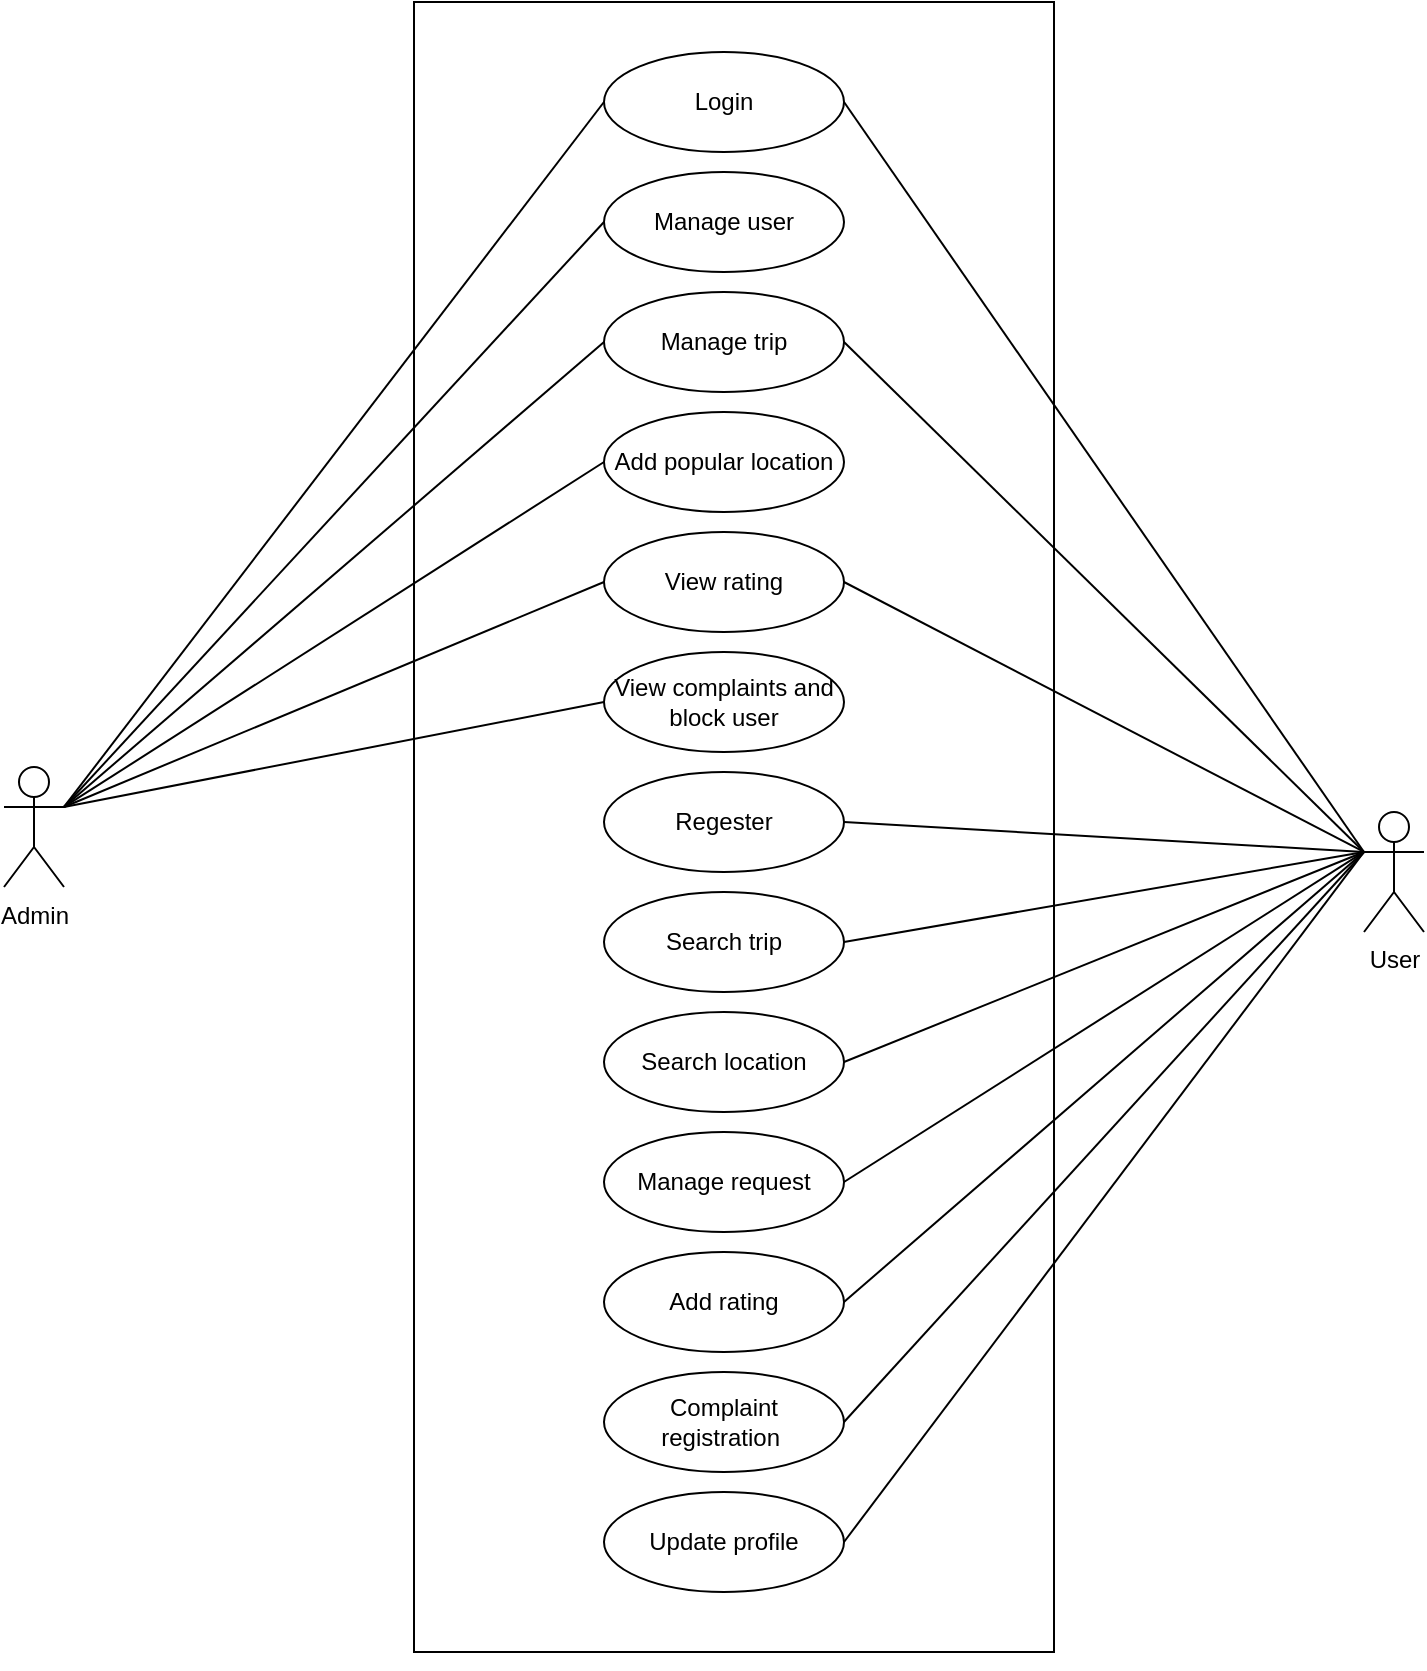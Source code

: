 <mxfile version="24.7.5">
  <diagram name="Page-1" id="822b0af5-4adb-64df-f703-e8dfc1f81529">
    <mxGraphModel dx="819" dy="542" grid="1" gridSize="10" guides="1" tooltips="1" connect="1" arrows="1" fold="1" page="1" pageScale="1" pageWidth="850" pageHeight="1100" background="none" math="0" shadow="0">
      <root>
        <mxCell id="0" />
        <mxCell id="1" parent="0" />
        <mxCell id="L-Ci9LkwCqcN3MqNQYyY-2" value="" style="rounded=0;whiteSpace=wrap;html=1;" vertex="1" parent="1">
          <mxGeometry x="265" y="35" width="320" height="825" as="geometry" />
        </mxCell>
        <mxCell id="L-Ci9LkwCqcN3MqNQYyY-3" value="Admin" style="shape=umlActor;verticalLabelPosition=bottom;verticalAlign=top;html=1;" vertex="1" parent="1">
          <mxGeometry x="60" y="417.5" width="30" height="60" as="geometry" />
        </mxCell>
        <mxCell id="L-Ci9LkwCqcN3MqNQYyY-4" value="User" style="shape=umlActor;verticalLabelPosition=bottom;verticalAlign=top;html=1;" vertex="1" parent="1">
          <mxGeometry x="740" y="440" width="30" height="60" as="geometry" />
        </mxCell>
        <mxCell id="L-Ci9LkwCqcN3MqNQYyY-8" value="Login" style="ellipse;whiteSpace=wrap;html=1;" vertex="1" parent="1">
          <mxGeometry x="360" y="60" width="120" height="50" as="geometry" />
        </mxCell>
        <mxCell id="L-Ci9LkwCqcN3MqNQYyY-9" value="Manage user" style="ellipse;whiteSpace=wrap;html=1;" vertex="1" parent="1">
          <mxGeometry x="360" y="120" width="120" height="50" as="geometry" />
        </mxCell>
        <mxCell id="L-Ci9LkwCqcN3MqNQYyY-10" value="Manage trip" style="ellipse;whiteSpace=wrap;html=1;" vertex="1" parent="1">
          <mxGeometry x="360" y="180" width="120" height="50" as="geometry" />
        </mxCell>
        <mxCell id="L-Ci9LkwCqcN3MqNQYyY-11" value="Add popular location" style="ellipse;whiteSpace=wrap;html=1;" vertex="1" parent="1">
          <mxGeometry x="360" y="240" width="120" height="50" as="geometry" />
        </mxCell>
        <mxCell id="L-Ci9LkwCqcN3MqNQYyY-12" value="View rating" style="ellipse;whiteSpace=wrap;html=1;" vertex="1" parent="1">
          <mxGeometry x="360" y="300" width="120" height="50" as="geometry" />
        </mxCell>
        <mxCell id="L-Ci9LkwCqcN3MqNQYyY-13" value="View complaints and block user" style="ellipse;whiteSpace=wrap;html=1;" vertex="1" parent="1">
          <mxGeometry x="360" y="360" width="120" height="50" as="geometry" />
        </mxCell>
        <mxCell id="L-Ci9LkwCqcN3MqNQYyY-14" value="Regester" style="ellipse;whiteSpace=wrap;html=1;" vertex="1" parent="1">
          <mxGeometry x="360" y="420" width="120" height="50" as="geometry" />
        </mxCell>
        <mxCell id="L-Ci9LkwCqcN3MqNQYyY-15" value="Search trip" style="ellipse;whiteSpace=wrap;html=1;" vertex="1" parent="1">
          <mxGeometry x="360" y="480" width="120" height="50" as="geometry" />
        </mxCell>
        <mxCell id="L-Ci9LkwCqcN3MqNQYyY-19" value="Update profile" style="ellipse;whiteSpace=wrap;html=1;" vertex="1" parent="1">
          <mxGeometry x="360" y="780" width="120" height="50" as="geometry" />
        </mxCell>
        <mxCell id="L-Ci9LkwCqcN3MqNQYyY-20" value="Complaint registration&amp;nbsp;" style="ellipse;whiteSpace=wrap;html=1;" vertex="1" parent="1">
          <mxGeometry x="360" y="720" width="120" height="50" as="geometry" />
        </mxCell>
        <mxCell id="L-Ci9LkwCqcN3MqNQYyY-21" value="Manage request" style="ellipse;whiteSpace=wrap;html=1;" vertex="1" parent="1">
          <mxGeometry x="360" y="600" width="120" height="50" as="geometry" />
        </mxCell>
        <mxCell id="L-Ci9LkwCqcN3MqNQYyY-22" value="Add rating" style="ellipse;whiteSpace=wrap;html=1;" vertex="1" parent="1">
          <mxGeometry x="360" y="660" width="120" height="50" as="geometry" />
        </mxCell>
        <mxCell id="L-Ci9LkwCqcN3MqNQYyY-23" value="Search location" style="ellipse;whiteSpace=wrap;html=1;" vertex="1" parent="1">
          <mxGeometry x="360" y="540" width="120" height="50" as="geometry" />
        </mxCell>
        <mxCell id="L-Ci9LkwCqcN3MqNQYyY-24" style="edgeStyle=orthogonalEdgeStyle;rounded=0;orthogonalLoop=1;jettySize=auto;html=1;exitX=0.5;exitY=1;exitDx=0;exitDy=0;" edge="1" parent="1" source="L-Ci9LkwCqcN3MqNQYyY-2" target="L-Ci9LkwCqcN3MqNQYyY-2">
          <mxGeometry relative="1" as="geometry" />
        </mxCell>
        <mxCell id="L-Ci9LkwCqcN3MqNQYyY-28" value="" style="endArrow=none;html=1;rounded=0;entryX=0;entryY=0.5;entryDx=0;entryDy=0;exitX=1;exitY=0.333;exitDx=0;exitDy=0;exitPerimeter=0;" edge="1" parent="1" source="L-Ci9LkwCqcN3MqNQYyY-3" target="L-Ci9LkwCqcN3MqNQYyY-8">
          <mxGeometry width="50" height="50" relative="1" as="geometry">
            <mxPoint x="320" y="360" as="sourcePoint" />
            <mxPoint x="370" y="310" as="targetPoint" />
          </mxGeometry>
        </mxCell>
        <mxCell id="L-Ci9LkwCqcN3MqNQYyY-29" value="" style="endArrow=none;html=1;rounded=0;entryX=0;entryY=0.5;entryDx=0;entryDy=0;exitX=1;exitY=0.333;exitDx=0;exitDy=0;exitPerimeter=0;" edge="1" parent="1" source="L-Ci9LkwCqcN3MqNQYyY-3" target="L-Ci9LkwCqcN3MqNQYyY-9">
          <mxGeometry width="50" height="50" relative="1" as="geometry">
            <mxPoint x="320" y="360" as="sourcePoint" />
            <mxPoint x="370" y="310" as="targetPoint" />
          </mxGeometry>
        </mxCell>
        <mxCell id="L-Ci9LkwCqcN3MqNQYyY-30" value="" style="endArrow=none;html=1;rounded=0;exitX=0;exitY=0.5;exitDx=0;exitDy=0;entryX=1;entryY=0.333;entryDx=0;entryDy=0;entryPerimeter=0;" edge="1" parent="1" source="L-Ci9LkwCqcN3MqNQYyY-10" target="L-Ci9LkwCqcN3MqNQYyY-3">
          <mxGeometry width="50" height="50" relative="1" as="geometry">
            <mxPoint x="320" y="360" as="sourcePoint" />
            <mxPoint x="370" y="310" as="targetPoint" />
          </mxGeometry>
        </mxCell>
        <mxCell id="L-Ci9LkwCqcN3MqNQYyY-31" value="" style="endArrow=none;html=1;rounded=0;entryX=1;entryY=0.5;entryDx=0;entryDy=0;" edge="1" parent="1" target="L-Ci9LkwCqcN3MqNQYyY-10">
          <mxGeometry width="50" height="50" relative="1" as="geometry">
            <mxPoint x="740" y="460" as="sourcePoint" />
            <mxPoint x="370" y="310" as="targetPoint" />
          </mxGeometry>
        </mxCell>
        <mxCell id="L-Ci9LkwCqcN3MqNQYyY-32" value="" style="endArrow=none;html=1;rounded=0;exitX=1;exitY=0.333;exitDx=0;exitDy=0;exitPerimeter=0;entryX=0;entryY=0.5;entryDx=0;entryDy=0;" edge="1" parent="1" source="L-Ci9LkwCqcN3MqNQYyY-3" target="L-Ci9LkwCqcN3MqNQYyY-11">
          <mxGeometry width="50" height="50" relative="1" as="geometry">
            <mxPoint x="320" y="360" as="sourcePoint" />
            <mxPoint x="370" y="310" as="targetPoint" />
          </mxGeometry>
        </mxCell>
        <mxCell id="L-Ci9LkwCqcN3MqNQYyY-34" value="" style="endArrow=none;html=1;rounded=0;exitX=1;exitY=0.333;exitDx=0;exitDy=0;exitPerimeter=0;entryX=0;entryY=0.5;entryDx=0;entryDy=0;" edge="1" parent="1" source="L-Ci9LkwCqcN3MqNQYyY-3" target="L-Ci9LkwCqcN3MqNQYyY-12">
          <mxGeometry width="50" height="50" relative="1" as="geometry">
            <mxPoint x="320" y="360" as="sourcePoint" />
            <mxPoint x="370" y="310" as="targetPoint" />
          </mxGeometry>
        </mxCell>
        <mxCell id="L-Ci9LkwCqcN3MqNQYyY-36" value="" style="endArrow=none;html=1;rounded=0;entryX=0;entryY=0.5;entryDx=0;entryDy=0;exitX=1;exitY=0.333;exitDx=0;exitDy=0;exitPerimeter=0;" edge="1" parent="1" source="L-Ci9LkwCqcN3MqNQYyY-3" target="L-Ci9LkwCqcN3MqNQYyY-13">
          <mxGeometry width="50" height="50" relative="1" as="geometry">
            <mxPoint x="320" y="360" as="sourcePoint" />
            <mxPoint x="370" y="310" as="targetPoint" />
          </mxGeometry>
        </mxCell>
        <mxCell id="L-Ci9LkwCqcN3MqNQYyY-37" value="" style="endArrow=none;html=1;rounded=0;entryX=1;entryY=0.5;entryDx=0;entryDy=0;exitX=0;exitY=0.333;exitDx=0;exitDy=0;exitPerimeter=0;" edge="1" parent="1" source="L-Ci9LkwCqcN3MqNQYyY-4" target="L-Ci9LkwCqcN3MqNQYyY-12">
          <mxGeometry width="50" height="50" relative="1" as="geometry">
            <mxPoint x="320" y="360" as="sourcePoint" />
            <mxPoint x="370" y="310" as="targetPoint" />
          </mxGeometry>
        </mxCell>
        <mxCell id="L-Ci9LkwCqcN3MqNQYyY-38" value="" style="endArrow=none;html=1;rounded=0;entryX=1;entryY=0.5;entryDx=0;entryDy=0;exitX=0;exitY=0.333;exitDx=0;exitDy=0;exitPerimeter=0;" edge="1" parent="1" source="L-Ci9LkwCqcN3MqNQYyY-4" target="L-Ci9LkwCqcN3MqNQYyY-14">
          <mxGeometry width="50" height="50" relative="1" as="geometry">
            <mxPoint x="320" y="360" as="sourcePoint" />
            <mxPoint x="370" y="310" as="targetPoint" />
          </mxGeometry>
        </mxCell>
        <mxCell id="L-Ci9LkwCqcN3MqNQYyY-39" value="" style="endArrow=none;html=1;rounded=0;entryX=1;entryY=0.5;entryDx=0;entryDy=0;exitX=0;exitY=0.333;exitDx=0;exitDy=0;exitPerimeter=0;" edge="1" parent="1" source="L-Ci9LkwCqcN3MqNQYyY-4" target="L-Ci9LkwCqcN3MqNQYyY-15">
          <mxGeometry width="50" height="50" relative="1" as="geometry">
            <mxPoint x="320" y="360" as="sourcePoint" />
            <mxPoint x="370" y="310" as="targetPoint" />
          </mxGeometry>
        </mxCell>
        <mxCell id="L-Ci9LkwCqcN3MqNQYyY-40" value="" style="endArrow=none;html=1;rounded=0;entryX=1;entryY=0.5;entryDx=0;entryDy=0;exitX=0;exitY=0.333;exitDx=0;exitDy=0;exitPerimeter=0;" edge="1" parent="1" source="L-Ci9LkwCqcN3MqNQYyY-4" target="L-Ci9LkwCqcN3MqNQYyY-23">
          <mxGeometry width="50" height="50" relative="1" as="geometry">
            <mxPoint x="320" y="360" as="sourcePoint" />
            <mxPoint x="370" y="310" as="targetPoint" />
          </mxGeometry>
        </mxCell>
        <mxCell id="L-Ci9LkwCqcN3MqNQYyY-41" value="" style="endArrow=none;html=1;rounded=0;entryX=1;entryY=0.5;entryDx=0;entryDy=0;exitX=0;exitY=0.333;exitDx=0;exitDy=0;exitPerimeter=0;" edge="1" parent="1" source="L-Ci9LkwCqcN3MqNQYyY-4" target="L-Ci9LkwCqcN3MqNQYyY-22">
          <mxGeometry width="50" height="50" relative="1" as="geometry">
            <mxPoint x="320" y="360" as="sourcePoint" />
            <mxPoint x="370" y="310" as="targetPoint" />
          </mxGeometry>
        </mxCell>
        <mxCell id="L-Ci9LkwCqcN3MqNQYyY-42" value="" style="endArrow=none;html=1;rounded=0;entryX=1;entryY=0.5;entryDx=0;entryDy=0;exitX=0;exitY=0.333;exitDx=0;exitDy=0;exitPerimeter=0;" edge="1" parent="1" source="L-Ci9LkwCqcN3MqNQYyY-4" target="L-Ci9LkwCqcN3MqNQYyY-21">
          <mxGeometry width="50" height="50" relative="1" as="geometry">
            <mxPoint x="320" y="360" as="sourcePoint" />
            <mxPoint x="370" y="310" as="targetPoint" />
          </mxGeometry>
        </mxCell>
        <mxCell id="L-Ci9LkwCqcN3MqNQYyY-43" value="" style="endArrow=none;html=1;rounded=0;entryX=1;entryY=0.5;entryDx=0;entryDy=0;exitX=0;exitY=0.333;exitDx=0;exitDy=0;exitPerimeter=0;" edge="1" parent="1" source="L-Ci9LkwCqcN3MqNQYyY-4" target="L-Ci9LkwCqcN3MqNQYyY-20">
          <mxGeometry width="50" height="50" relative="1" as="geometry">
            <mxPoint x="320" y="830" as="sourcePoint" />
            <mxPoint x="370" y="780" as="targetPoint" />
          </mxGeometry>
        </mxCell>
        <mxCell id="L-Ci9LkwCqcN3MqNQYyY-44" value="" style="endArrow=none;html=1;rounded=0;entryX=1;entryY=0.5;entryDx=0;entryDy=0;exitX=0;exitY=0.333;exitDx=0;exitDy=0;exitPerimeter=0;" edge="1" parent="1" source="L-Ci9LkwCqcN3MqNQYyY-4" target="L-Ci9LkwCqcN3MqNQYyY-19">
          <mxGeometry width="50" height="50" relative="1" as="geometry">
            <mxPoint x="730" y="450" as="sourcePoint" />
            <mxPoint x="370" y="530" as="targetPoint" />
          </mxGeometry>
        </mxCell>
        <mxCell id="L-Ci9LkwCqcN3MqNQYyY-45" value="" style="endArrow=none;html=1;rounded=0;entryX=1;entryY=0.5;entryDx=0;entryDy=0;exitX=0;exitY=0.333;exitDx=0;exitDy=0;exitPerimeter=0;" edge="1" parent="1" source="L-Ci9LkwCqcN3MqNQYyY-4" target="L-Ci9LkwCqcN3MqNQYyY-8">
          <mxGeometry width="50" height="50" relative="1" as="geometry">
            <mxPoint x="360" y="500" as="sourcePoint" />
            <mxPoint x="410" y="450" as="targetPoint" />
          </mxGeometry>
        </mxCell>
      </root>
    </mxGraphModel>
  </diagram>
</mxfile>
